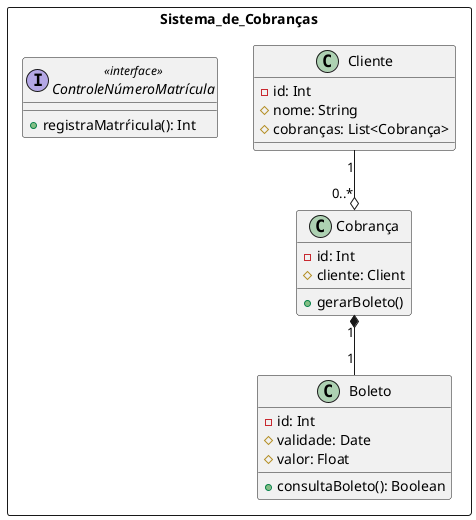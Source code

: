 @startuml sisDeCobrança
  package Sistema_de_Cobranças <<rectangle>> {

    class Cliente {
      - id: Int
      # nome: String
      # cobranças: List<Cobrança>
    }

    class Cobrança {
      - id: Int
      # cliente: Client
      + gerarBoleto()
    }

    Cliente "1" --o "0..*" Cobrança

    class Boleto {
      - id: Int
      # validade: Date
      # valor: Float
      + consultaBoleto(): Boolean
    }

    Cobrança "1" *-- "1" Boleto

    interface ControleNúmeroMatrícula <<interface>> {
    + registraMatrŕicula(): Int
  }
  }
@enduml
